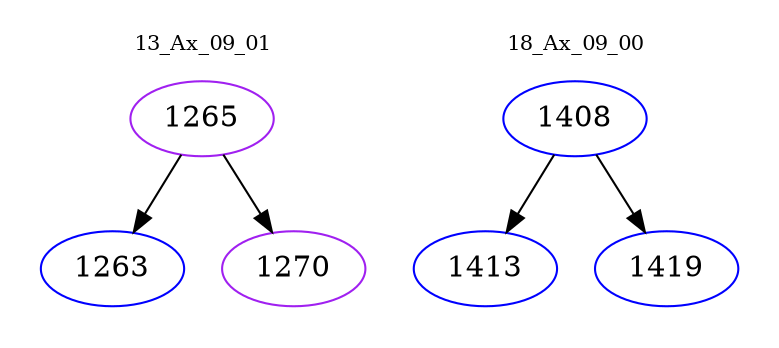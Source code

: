 digraph{
subgraph cluster_0 {
color = white
label = "13_Ax_09_01";
fontsize=10;
T0_1265 [label="1265", color="purple"]
T0_1265 -> T0_1263 [color="black"]
T0_1263 [label="1263", color="blue"]
T0_1265 -> T0_1270 [color="black"]
T0_1270 [label="1270", color="purple"]
}
subgraph cluster_1 {
color = white
label = "18_Ax_09_00";
fontsize=10;
T1_1408 [label="1408", color="blue"]
T1_1408 -> T1_1413 [color="black"]
T1_1413 [label="1413", color="blue"]
T1_1408 -> T1_1419 [color="black"]
T1_1419 [label="1419", color="blue"]
}
}
